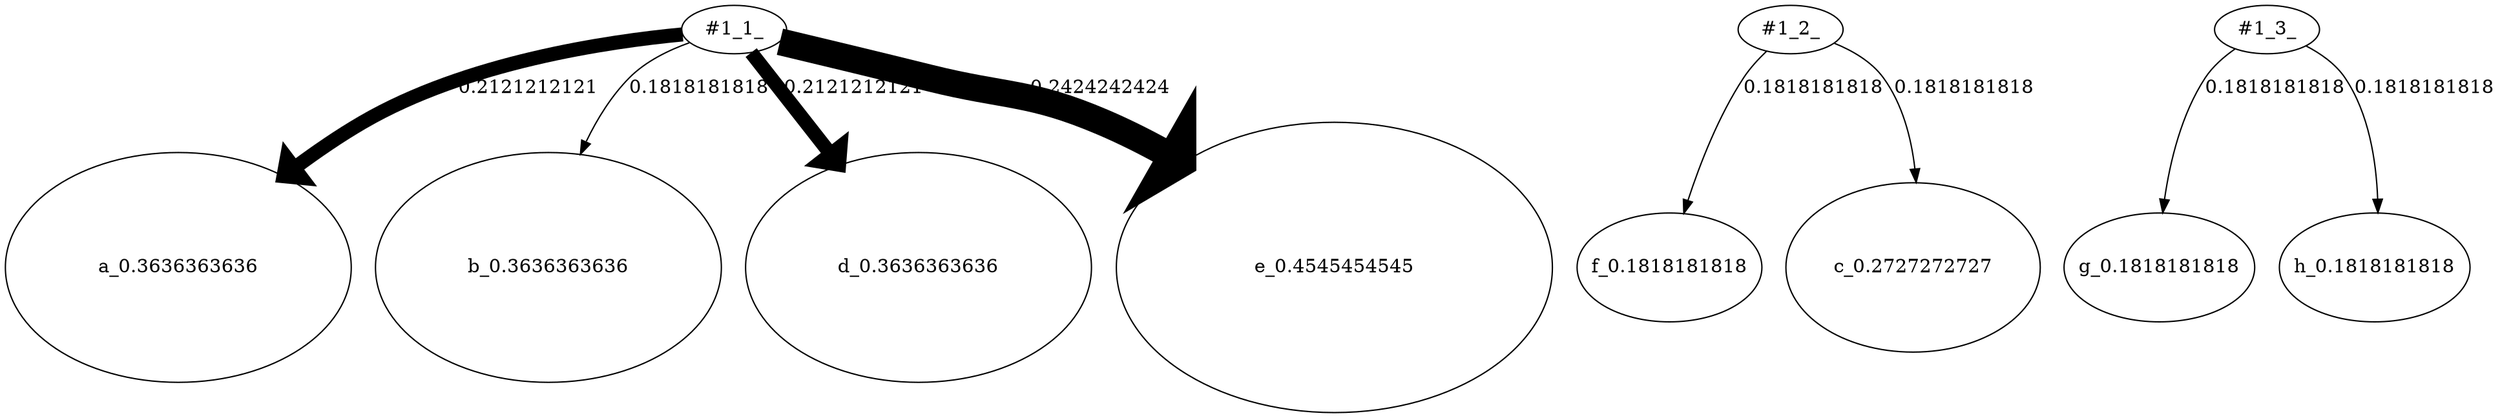 digraph G {
  edge []
n_2 [label="#1_1_" style="setlinewidth(1)" ]
n_3 [label="#1_2_" style="setlinewidth(1)" ]
n_4 [label="#1_3_" style="setlinewidth(1)" ]
n_5 [label="a_0.3636363636" height=2.375 width=3.5625 style="setlinewidth(1)" ]
n_6 [label="b_0.3636363636" height=2.375 width=3.5625 style="setlinewidth(1)" ]
n_11 [label="g_0.1818181818" height=1.125 width=1.6875 style="setlinewidth(1)" ]
n_8 [label="d_0.3636363636" height=2.375 width=3.5625 style="setlinewidth(1)" ]
n_9 [label="e_0.4545454545" height=3.0 width=4.5 style="setlinewidth(1)" ]
n_10 [label="f_0.1818181818" height=1.125 width=1.6875 style="setlinewidth(1)" ]
n_7 [label="c_0.2727272727" height=1.75 width=2.625 style="setlinewidth(1)" ]
n_12 [label="h_0.1818181818" height=1.125 width=1.6875 style="setlinewidth(1)" ]
n_2 -> n_5 [label="0.2121212121" style="setlinewidth(10.5)" ]
n_2 -> n_6 [label="0.1818181818" style="setlinewidth(1)" ]
n_3 -> n_7 [label="0.1818181818" style="setlinewidth(1)" ]
n_2 -> n_8 [label="0.2121212121" style="setlinewidth(10.5)" ]
n_2 -> n_9 [label="0.2424242424" style="setlinewidth(20)" ]
n_3 -> n_10 [label="0.1818181818" style="setlinewidth(1)" ]
n_4 -> n_11 [label="0.1818181818" style="setlinewidth(1)" ]
n_4 -> n_12 [label="0.1818181818" style="setlinewidth(1)" ]
}
